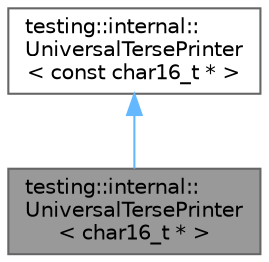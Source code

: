 digraph "testing::internal::UniversalTersePrinter&lt; char16_t * &gt;"
{
 // LATEX_PDF_SIZE
  bgcolor="transparent";
  edge [fontname=Helvetica,fontsize=10,labelfontname=Helvetica,labelfontsize=10];
  node [fontname=Helvetica,fontsize=10,shape=box,height=0.2,width=0.4];
  Node1 [id="Node000001",label="testing::internal::\lUniversalTersePrinter\l\< char16_t * \>",height=0.2,width=0.4,color="gray40", fillcolor="grey60", style="filled", fontcolor="black",tooltip=" "];
  Node2 -> Node1 [id="edge1_Node000001_Node000002",dir="back",color="steelblue1",style="solid",tooltip=" "];
  Node2 [id="Node000002",label="testing::internal::\lUniversalTersePrinter\l\< const char16_t * \>",height=0.2,width=0.4,color="gray40", fillcolor="white", style="filled",URL="$classtesting_1_1internal_1_1UniversalTersePrinter_3_01const_01char16__t_01_5_01_4.html",tooltip=" "];
}
